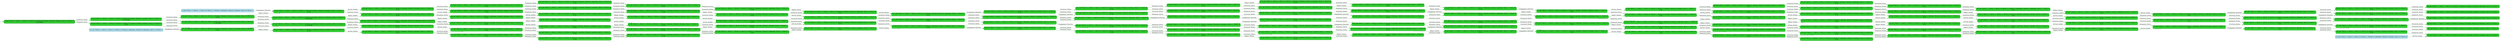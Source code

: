 digraph g {

	rankdir="LR"

	__invisible__[shape="point", color="forestgreen"]
	c0_q0[label="c0_q0 ≝ Dir(1)=1, Dir(2)=-1, Mvt(1)=0, Mvt(2)=0, Portes(1)=fermees, Portes(2)=fermees, Pos(1)=0, Pos(2)=1\nV=26 (CXP)", shape="box", style="rounded, filled", color="forestgreen", fillcolor="limegreen", penwidth=3] // Initial
	c9_q0[label="c9_q0 ≝ Dir(1)=1, Dir(2)=-1, Mvt(1)=0, Mvt(2)=0, Portes(1)=fermees, Portes(2)=ouvertes, Pos(1)=0, Pos(2)=1\nV=26 (CXP)", shape="box", style="rounded, filled", color="forestgreen", fillcolor="limegreen"]
	c15_q4[label="c15_q4 ≝ Dir(1)=1, Dir(2)=-1, Mvt(1)=0, Mvt(2)=0, Portes(1)=ouvertes, Portes(2)=ouvertes, Pos(1)=0, Pos(2)=1\nV=26 (CXP)", shape="box", style="rounded, filled", color="forestgreen", fillcolor="limegreen"]
	c42_q4[label="c42_q4 ≝ Dir(1)=1, Dir(2)=-1, Mvt(1)=0, Mvt(2)=0, Portes(1)=ouvertes, Portes(2)=refermees, Pos(1)=0, Pos(2)=1\nV=26 (CXP)", shape="box", style="rounded, filled", color="forestgreen", fillcolor="limegreen"]
	c130_q4[label="c130_q4 ≝ Dir(1)=1, Dir(2)=-1, Mvt(1)=0, Mvt(2)=1, Portes(1)=ouvertes, Portes(2)=fermees, Pos(1)=0, Pos(2)=1\nV=23", shape="box", style="rounded, filled", color="forestgreen", fillcolor="limegreen"]
	c131_q4[label="c131_q4 ≝ Dir(1)=1, Dir(2)=-1, Mvt(1)=0, Mvt(2)=0, Portes(1)=ouvertes, Portes(2)=fermees, Pos(1)=0, Pos(2)=0\nV=22", shape="box", style="rounded, filled", color="forestgreen", fillcolor="limegreen"]
	c132_q4[label="c132_q4 ≝ Dir(1)=1, Dir(2)=-1, Mvt(1)=0, Mvt(2)=0, Portes(1)=ouvertes, Portes(2)=ouvertes, Pos(1)=0, Pos(2)=0\nV=21", shape="box", style="rounded, filled", color="forestgreen", fillcolor="limegreen"]
	c133_q4[label="c133_q4 ≝ Dir(1)=1, Dir(2)=-1, Mvt(1)=0, Mvt(2)=0, Portes(1)=ouvertes, Portes(2)=refermees, Pos(1)=0, Pos(2)=0\nV=20", shape="box", style="rounded, filled", color="forestgreen", fillcolor="limegreen"]
	c31_q2[label="c31_q2 ≝ Dir(1)=1, Dir(2)=-1, Mvt(1)=0, Mvt(2)=0, Portes(1)=refermees, Portes(2)=refermees, Pos(1)=0, Pos(2)=0\nV=19", shape="box", style="rounded, filled", color="forestgreen", fillcolor="limegreen"]
	c22_q1[label="c22_q1 ≝ Dir(1)=1, Dir(2)=-1, Mvt(1)=1, Mvt(2)=0, Portes(1)=fermees, Portes(2)=refermees, Pos(1)=0, Pos(2)=0\nV=17", shape="box", style="rounded, filled", color="forestgreen", fillcolor="limegreen"]
	c121_q0[label="c121_q0 ≝ Dir(1)=1, Dir(2)=-1, Mvt(1)=0, Mvt(2)=0, Portes(1)=fermees, Portes(2)=refermees, Pos(1)=1, Pos(2)=0\nV=16", shape="box", style="rounded, filled", color="forestgreen", fillcolor="limegreen"]
	c122_q0[label="c122_q0 ≝ Dir(1)=1, Dir(2)=1, Mvt(1)=0, Mvt(2)=0, Portes(1)=fermees, Portes(2)=fermees, Pos(1)=1, Pos(2)=0\nV=15", shape="box", style="rounded, filled", color="forestgreen", fillcolor="limegreen"]
	c123_q0[label="c123_q0 ≝ Dir(1)=1, Dir(2)=1, Mvt(1)=0, Mvt(2)=0, Portes(1)=fermees, Portes(2)=ouvertes, Pos(1)=1, Pos(2)=0\nV=14", shape="box", style="rounded, filled", color="forestgreen", fillcolor="limegreen"]
	c124_q0[label="c124_q0 ≝ Dir(1)=1, Dir(2)=1, Mvt(1)=0, Mvt(2)=0, Portes(1)=fermees, Portes(2)=refermees, Pos(1)=1, Pos(2)=0\nV=13", shape="box", style="rounded, filled", color="forestgreen", fillcolor="limegreen"]
	c125_q0[label="c125_q0 ≝ Dir(1)=1, Dir(2)=1, Mvt(1)=0, Mvt(2)=1, Portes(1)=fermees, Portes(2)=fermees, Pos(1)=1, Pos(2)=0\nV=12", shape="box", style="rounded, filled", color="forestgreen", fillcolor="limegreen"]
	c118_q4[label="c118_q4 ≝ Dir(1)=1, Dir(2)=1, Mvt(1)=0, Mvt(2)=1, Portes(1)=ouvertes, Portes(2)=fermees, Pos(1)=1, Pos(2)=0\nV=11", shape="box", style="rounded, filled", color="forestgreen", fillcolor="limegreen"]
	c70_q0[label="c70_q0 ≝ Dir(1)=1, Dir(2)=1, Mvt(1)=0, Mvt(2)=1, Portes(1)=refermees, Portes(2)=fermees, Pos(1)=1, Pos(2)=0\nV=10", shape="box", style="rounded, filled", color="forestgreen", fillcolor="limegreen"]
	c1_q0[label="c1_q0 ≝ Dir(1)=-1, Dir(2)=1, Mvt(1)=0, Mvt(2)=1, Portes(1)=fermees, Portes(2)=fermees, Pos(1)=1, Pos(2)=0\nV=9", shape="box", style="rounded, filled", color="forestgreen", fillcolor="limegreen"]
	c2_q0[label="c2_q0 ≝ Dir(1)=-1, Dir(2)=1, Mvt(1)=0, Mvt(2)=0, Portes(1)=fermees, Portes(2)=fermees, Pos(1)=1, Pos(2)=1\nV=8", shape="box", style="rounded, filled", color="forestgreen", fillcolor="limegreen"]
	c96_q0[label="c96_q0 ≝ Dir(1)=-1, Dir(2)=1, Mvt(1)=0, Mvt(2)=0, Portes(1)=fermees, Portes(2)=ouvertes, Pos(1)=1, Pos(2)=1\nV=7", shape="box", style="rounded, filled", color="forestgreen", fillcolor="limegreen"]
	c97_q0[label="c97_q0 ≝ Dir(1)=-1, Dir(2)=1, Mvt(1)=0, Mvt(2)=0, Portes(1)=fermees, Portes(2)=refermees, Pos(1)=1, Pos(2)=1\nV=6", shape="box", style="rounded, filled", color="forestgreen", fillcolor="limegreen"]
	c95_q4[label="c95_q4 ≝ Dir(1)=-1, Dir(2)=1, Mvt(1)=0, Mvt(2)=0, Portes(1)=ouvertes, Portes(2)=refermees, Pos(1)=1, Pos(2)=1\nV=5", shape="box", style="rounded, filled", color="forestgreen", fillcolor="limegreen"]
	c93_q2[label="c93_q2 ≝ Dir(1)=-1, Dir(2)=1, Mvt(1)=0, Mvt(2)=0, Portes(1)=refermees, Portes(2)=refermees, Pos(1)=1, Pos(2)=1\nV=4", shape="box", style="rounded, filled", color="forestgreen", fillcolor="limegreen"]
	c91_q1[label="c91_q1 ≝ Dir(1)=-1, Dir(2)=1, Mvt(1)=1, Mvt(2)=0, Portes(1)=fermees, Portes(2)=refermees, Pos(1)=1, Pos(2)=1\nV=3", shape="box", style="rounded, filled", color="forestgreen", fillcolor="limegreen"]
	c86_q0[label="c86_q0 ≝ Dir(1)=-1, Dir(2)=1, Mvt(1)=0, Mvt(2)=0, Portes(1)=fermees, Portes(2)=refermees, Pos(1)=0, Pos(2)=1\nV=2", shape="box", style="rounded, filled", color="forestgreen", fillcolor="limegreen"]
	c87_q0[label="c87_q0 ≝ Dir(1)=-1, Dir(2)=-1, Mvt(1)=0, Mvt(2)=0, Portes(1)=fermees, Portes(2)=fermees, Pos(1)=0, Pos(2)=1\nV=1", shape="box", style="rounded, filled", color="forestgreen", fillcolor="limegreen"]
	c88_q0[label="c88_q0 ≝ Dir(1)=-1, Dir(2)=-1, Mvt(1)=0, Mvt(2)=0, Portes(1)=fermees, Portes(2)=ouvertes, Pos(1)=0, Pos(2)=1\nV=0", shape="box", style="rounded, filled", color="forestgreen", fillcolor="limegreen"]
	c89_q0[label="c89_q0 ≝ Dir(1)=-1, Dir(2)=-1, Mvt(1)=0, Mvt(2)=0, Portes(1)=fermees, Portes(2)=refermees, Pos(1)=0, Pos(2)=1", shape="box", style="rounded, filled", color="forestgreen", fillcolor="limegreen"]
	c84_q4[label="c84_q4 ≝ Dir(1)=-1, Dir(2)=-1, Mvt(1)=0, Mvt(2)=0, Portes(1)=ouvertes, Portes(2)=ouvertes, Pos(1)=0, Pos(2)=1", shape="box", style="rounded, filled", color="forestgreen", fillcolor="limegreen"]
	c39_q4[label="c39_q4 ≝ Dir(1)=-1, Dir(2)=-1, Mvt(1)=0, Mvt(2)=0, Portes(1)=ouvertes, Portes(2)=fermees, Pos(1)=0, Pos(2)=1\nV=0", shape="box", style="rounded, filled", color="forestgreen", fillcolor="limegreen"]
	c79_q0[label="c79_q0 ≝ Dir(1)=-1, Dir(2)=-1, Mvt(1)=0, Mvt(2)=0, Portes(1)=refermees, Portes(2)=fermees, Pos(1)=0, Pos(2)=1", shape="box", style="rounded, filled", color="forestgreen", fillcolor="limegreen"]
	c38_q4[label="c38_q4 ≝ Dir(1)=-1, Dir(2)=1, Mvt(1)=0, Mvt(2)=0, Portes(1)=ouvertes, Portes(2)=refermees, Pos(1)=0, Pos(2)=1\nV=1", shape="box", style="rounded, filled", color="forestgreen", fillcolor="limegreen"]
	c78_q0[label="c78_q0 ≝ Dir(1)=-1, Dir(2)=1, Mvt(1)=0, Mvt(2)=0, Portes(1)=refermees, Portes(2)=refermees, Pos(1)=0, Pos(2)=1\nV=0", shape="box", style="rounded, filled", color="forestgreen", fillcolor="limegreen"]
	c94_q4[label="c94_q4 ≝ Dir(1)=-1, Dir(2)=1, Mvt(1)=0, Mvt(2)=0, Portes(1)=ouvertes, Portes(2)=ouvertes, Pos(1)=1, Pos(2)=1\nV=6", shape="box", style="rounded, filled", color="forestgreen", fillcolor="limegreen"]
	c92_q2[label="c92_q2 ≝ Dir(1)=-1, Dir(2)=1, Mvt(1)=0, Mvt(2)=0, Portes(1)=refermees, Portes(2)=ouvertes, Pos(1)=1, Pos(2)=1\nV=5", shape="box", style="rounded, filled", color="forestgreen", fillcolor="limegreen"]
	c90_q1[label="c90_q1 ≝ Dir(1)=-1, Dir(2)=1, Mvt(1)=1, Mvt(2)=0, Portes(1)=fermees, Portes(2)=ouvertes, Pos(1)=1, Pos(2)=1\nV=4", shape="box", style="rounded, filled", color="forestgreen", fillcolor="limegreen"]
	c85_q0[label="c85_q0 ≝ Dir(1)=-1, Dir(2)=1, Mvt(1)=0, Mvt(2)=0, Portes(1)=fermees, Portes(2)=ouvertes, Pos(1)=0, Pos(2)=1\nV=3", shape="box", style="rounded, filled", color="forestgreen", fillcolor="limegreen"]
	c83_q4[label="c83_q4 ≝ Dir(1)=-1, Dir(2)=1, Mvt(1)=0, Mvt(2)=0, Portes(1)=ouvertes, Portes(2)=ouvertes, Pos(1)=0, Pos(2)=1\nV=2", shape="box", style="rounded, filled", color="forestgreen", fillcolor="limegreen"]
	c76_q0[label="c76_q0 ≝ Dir(1)=-1, Dir(2)=1, Mvt(1)=0, Mvt(2)=0, Portes(1)=refermees, Portes(2)=ouvertes, Pos(1)=0, Pos(2)=1\nV=1", shape="box", style="rounded, filled", color="forestgreen", fillcolor="limegreen"]
	c77_q0[label="c77_q0 ≝ Dir(1)=1, Dir(2)=1, Mvt(1)=0, Mvt(2)=0, Portes(1)=fermees, Portes(2)=ouvertes, Pos(1)=0, Pos(2)=1\nV=0", shape="box", style="rounded, filled", color="forestgreen", fillcolor="limegreen"]
	c80_q0[label="c80_q0 ≝ Dir(1)=1, Dir(2)=1, Mvt(1)=0, Mvt(2)=0, Portes(1)=fermees, Portes(2)=refermees, Pos(1)=0, Pos(2)=1", shape="box", style="rounded, filled", color="forestgreen", fillcolor="limegreen"]
	c81_q4[label="c81_q4 ≝ Dir(1)=1, Dir(2)=1, Mvt(1)=0, Mvt(2)=0, Portes(1)=ouvertes, Portes(2)=ouvertes, Pos(1)=0, Pos(2)=1", shape="box", style="rounded, filled", color="forestgreen", fillcolor="limegreen"]
	c71_q4[label="c71_q4 ≝ Dir(1)=-1, Dir(2)=1, Mvt(1)=0, Mvt(2)=0, Portes(1)=ouvertes, Portes(2)=fermees, Pos(1)=1, Pos(2)=1\nV=7", shape="box", style="rounded, filled", color="forestgreen", fillcolor="limegreen"]
	c26_q2[label="c26_q2 ≝ Dir(1)=-1, Dir(2)=1, Mvt(1)=0, Mvt(2)=0, Portes(1)=refermees, Portes(2)=fermees, Pos(1)=1, Pos(2)=1\nV=6", shape="box", style="rounded, filled", color="forestgreen", fillcolor="limegreen"]
	c19_q1[label="c19_q1 ≝ Dir(1)=-1, Dir(2)=1, Mvt(1)=1, Mvt(2)=0, Portes(1)=fermees, Portes(2)=fermees, Pos(1)=1, Pos(2)=1\nV=5", shape="box", style="rounded, filled", color="forestgreen", fillcolor="limegreen"]
	c72_q0[label="c72_q0 ≝ Dir(1)=-1, Dir(2)=1, Mvt(1)=0, Mvt(2)=0, Portes(1)=fermees, Portes(2)=fermees, Pos(1)=0, Pos(2)=1\nV=4", shape="box", style="rounded, filled", color="forestgreen", fillcolor="limegreen"]
	c73_q4[label="c73_q4 ≝ Dir(1)=-1, Dir(2)=1, Mvt(1)=0, Mvt(2)=0, Portes(1)=ouvertes, Portes(2)=fermees, Pos(1)=0, Pos(2)=1\nV=3", shape="box", style="rounded, filled", color="forestgreen", fillcolor="limegreen"]
	c74_q0[label="c74_q0 ≝ Dir(1)=-1, Dir(2)=1, Mvt(1)=0, Mvt(2)=0, Portes(1)=refermees, Portes(2)=fermees, Pos(1)=0, Pos(2)=1\nV=2", shape="box", style="rounded, filled", color="forestgreen", fillcolor="limegreen"]
	c75_q0[label="c75_q0 ≝ Dir(1)=1, Dir(2)=1, Mvt(1)=0, Mvt(2)=0, Portes(1)=fermees, Portes(2)=fermees, Pos(1)=0, Pos(2)=1\nV=1", shape="box", style="rounded, filled", color="forestgreen", fillcolor="limegreen"]
	c82_q4[label="c82_q4 ≝ Dir(1)=1, Dir(2)=1, Mvt(1)=0, Mvt(2)=0, Portes(1)=ouvertes, Portes(2)=fermees, Pos(1)=0, Pos(2)=1\nV=0", shape="box", style="rounded, filled", color="forestgreen", fillcolor="limegreen"]
	c14_q2[label="c14_q2 ≝ Dir(1)=1, Dir(2)=1, Mvt(1)=0, Mvt(2)=0, Portes(1)=refermees, Portes(2)=fermees, Pos(1)=0, Pos(2)=1", shape="box", style="rounded, filled", color="forestgreen", fillcolor="limegreen"]
	c41_q4[label="c41_q4 ≝ Dir(1)=-1, Dir(2)=1, Mvt(1)=0, Mvt(2)=1, Portes(1)=ouvertes, Portes(2)=fermees, Pos(1)=1, Pos(2)=0\nV=8", shape="box", style="rounded, filled", color="forestgreen", fillcolor="limegreen"]
	c25_q2[label="c25_q2 ≝ Dir(1)=-1, Dir(2)=1, Mvt(1)=0, Mvt(2)=1, Portes(1)=refermees, Portes(2)=fermees, Pos(1)=1, Pos(2)=0\nV=7", shape="box", style="rounded, filled", color="forestgreen", fillcolor="limegreen"]
	c18_q1[label="c18_q1 ≝ Dir(1)=-1, Dir(2)=1, Mvt(1)=1, Mvt(2)=1, Portes(1)=fermees, Portes(2)=fermees, Pos(1)=1, Pos(2)=0\nV=6", shape="box", style="rounded, filled", color="forestgreen", fillcolor="limegreen"]
	c16_q0[label="c16_q0 ≝ Dir(1)=-1, Dir(2)=1, Mvt(1)=0, Mvt(2)=1, Portes(1)=fermees, Portes(2)=fermees, Pos(1)=0, Pos(2)=0\nV=5", shape="box", style="rounded, filled", color="forestgreen", fillcolor="limegreen"]
	c17_q4[label="c17_q4 ≝ Dir(1)=-1, Dir(2)=1, Mvt(1)=0, Mvt(2)=1, Portes(1)=ouvertes, Portes(2)=fermees, Pos(1)=0, Pos(2)=0\nV=4", shape="box", style="rounded, filled", color="forestgreen", fillcolor="limegreen"]
	c46_q0[label="c46_q0 ≝ Dir(1)=-1, Dir(2)=1, Mvt(1)=0, Mvt(2)=1, Portes(1)=refermees, Portes(2)=fermees, Pos(1)=0, Pos(2)=0\nV=3", shape="box", style="rounded, filled", color="forestgreen", fillcolor="limegreen"]
	c117_q4[label="c117_q4 ≝ Dir(1)=1, Dir(2)=1, Mvt(1)=0, Mvt(2)=0, Portes(1)=ouvertes, Portes(2)=refermees, Pos(1)=1, Pos(2)=0\nV=12", shape="box", style="rounded, filled", color="forestgreen", fillcolor="limegreen"]
	c68_q0[label="c68_q0 ≝ Dir(1)=1, Dir(2)=1, Mvt(1)=0, Mvt(2)=0, Portes(1)=refermees, Portes(2)=refermees, Pos(1)=1, Pos(2)=0\nV=11", shape="box", style="rounded, filled", color="forestgreen", fillcolor="limegreen"]
	c69_q0[label="c69_q0 ≝ Dir(1)=-1, Dir(2)=1, Mvt(1)=0, Mvt(2)=0, Portes(1)=fermees, Portes(2)=refermees, Pos(1)=1, Pos(2)=0\nV=10", shape="box", style="rounded, filled", color="forestgreen", fillcolor="limegreen"]
	c40_q4[label="c40_q4 ≝ Dir(1)=-1, Dir(2)=1, Mvt(1)=0, Mvt(2)=0, Portes(1)=ouvertes, Portes(2)=refermees, Pos(1)=1, Pos(2)=0\nV=9", shape="box", style="rounded, filled", color="forestgreen", fillcolor="limegreen"]
	c29_q2[label="c29_q2 ≝ Dir(1)=-1, Dir(2)=1, Mvt(1)=0, Mvt(2)=0, Portes(1)=refermees, Portes(2)=refermees, Pos(1)=1, Pos(2)=0\nV=8", shape="box", style="rounded, filled", color="forestgreen", fillcolor="limegreen"]
	c20_q1[label="c20_q1 ≝ Dir(1)=-1, Dir(2)=1, Mvt(1)=1, Mvt(2)=0, Portes(1)=fermees, Portes(2)=refermees, Pos(1)=1, Pos(2)=0\nV=7", shape="box", style="rounded, filled", color="forestgreen", fillcolor="limegreen"]
	c98_q0[label="c98_q0 ≝ Dir(1)=-1, Dir(2)=1, Mvt(1)=0, Mvt(2)=0, Portes(1)=fermees, Portes(2)=refermees, Pos(1)=0, Pos(2)=0\nV=6", shape="box", style="rounded, filled", color="forestgreen", fillcolor="limegreen"]
	c99_q4[label="c99_q4 ≝ Dir(1)=-1, Dir(2)=1, Mvt(1)=0, Mvt(2)=0, Portes(1)=ouvertes, Portes(2)=refermees, Pos(1)=0, Pos(2)=0\nV=5", shape="box", style="rounded, filled", color="forestgreen", fillcolor="limegreen"]
	c100_q0[label="c100_q0 ≝ Dir(1)=-1, Dir(2)=1, Mvt(1)=0, Mvt(2)=0, Portes(1)=refermees, Portes(2)=refermees, Pos(1)=0, Pos(2)=0\nV=4", shape="box", style="rounded, filled", color="forestgreen", fillcolor="limegreen"]
	c116_q4[label="c116_q4 ≝ Dir(1)=1, Dir(2)=1, Mvt(1)=0, Mvt(2)=0, Portes(1)=ouvertes, Portes(2)=ouvertes, Pos(1)=1, Pos(2)=0\nV=13", shape="box", style="rounded, filled", color="forestgreen", fillcolor="limegreen"]
	c66_q0[label="c66_q0 ≝ Dir(1)=1, Dir(2)=1, Mvt(1)=0, Mvt(2)=0, Portes(1)=refermees, Portes(2)=ouvertes, Pos(1)=1, Pos(2)=0\nV=12", shape="box", style="rounded, filled", color="forestgreen", fillcolor="limegreen"]
	c67_q0[label="c67_q0 ≝ Dir(1)=-1, Dir(2)=1, Mvt(1)=0, Mvt(2)=0, Portes(1)=fermees, Portes(2)=ouvertes, Pos(1)=1, Pos(2)=0\nV=11", shape="box", style="rounded, filled", color="forestgreen", fillcolor="limegreen"]
	c101_q4[label="c101_q4 ≝ Dir(1)=-1, Dir(2)=1, Mvt(1)=0, Mvt(2)=0, Portes(1)=ouvertes, Portes(2)=ouvertes, Pos(1)=1, Pos(2)=0\nV=10", shape="box", style="rounded, filled", color="forestgreen", fillcolor="limegreen"]
	c102_q2[label="c102_q2 ≝ Dir(1)=-1, Dir(2)=1, Mvt(1)=0, Mvt(2)=0, Portes(1)=refermees, Portes(2)=ouvertes, Pos(1)=1, Pos(2)=0\nV=9", shape="box", style="rounded, filled", color="forestgreen", fillcolor="limegreen"]
	c23_q1[label="c23_q1 ≝ Dir(1)=-1, Dir(2)=1, Mvt(1)=1, Mvt(2)=0, Portes(1)=fermees, Portes(2)=ouvertes, Pos(1)=1, Pos(2)=0\nV=8", shape="box", style="rounded, filled", color="forestgreen", fillcolor="limegreen"]
	c103_q0[label="c103_q0 ≝ Dir(1)=-1, Dir(2)=1, Mvt(1)=0, Mvt(2)=0, Portes(1)=fermees, Portes(2)=ouvertes, Pos(1)=0, Pos(2)=0\nV=7", shape="box", style="rounded, filled", color="forestgreen", fillcolor="limegreen"]
	c104_q4[label="c104_q4 ≝ Dir(1)=-1, Dir(2)=1, Mvt(1)=0, Mvt(2)=0, Portes(1)=ouvertes, Portes(2)=ouvertes, Pos(1)=0, Pos(2)=0\nV=6", shape="box", style="rounded, filled", color="forestgreen", fillcolor="limegreen"]
	c11_q0[label="c11_q0 ≝ Dir(1)=-1, Dir(2)=1, Mvt(1)=0, Mvt(2)=0, Portes(1)=refermees, Portes(2)=ouvertes, Pos(1)=0, Pos(2)=0\nV=5", shape="box", style="rounded, filled", color="forestgreen", fillcolor="limegreen"]
	c115_q4[label="c115_q4 ≝ Dir(1)=1, Dir(2)=1, Mvt(1)=0, Mvt(2)=0, Portes(1)=ouvertes, Portes(2)=fermees, Pos(1)=1, Pos(2)=0\nV=14", shape="box", style="rounded, filled", color="forestgreen", fillcolor="limegreen"]
	c64_q0[label="c64_q0 ≝ Dir(1)=1, Dir(2)=1, Mvt(1)=0, Mvt(2)=0, Portes(1)=refermees, Portes(2)=fermees, Pos(1)=1, Pos(2)=0\nV=13", shape="box", style="rounded, filled", color="forestgreen", fillcolor="limegreen"]
	c65_q0[label="c65_q0 ≝ Dir(1)=-1, Dir(2)=1, Mvt(1)=0, Mvt(2)=0, Portes(1)=fermees, Portes(2)=fermees, Pos(1)=1, Pos(2)=0\nV=12", shape="box", style="rounded, filled", color="forestgreen", fillcolor="limegreen"]
	c105_q4[label="c105_q4 ≝ Dir(1)=-1, Dir(2)=1, Mvt(1)=0, Mvt(2)=0, Portes(1)=ouvertes, Portes(2)=fermees, Pos(1)=1, Pos(2)=0\nV=11", shape="box", style="rounded, filled", color="forestgreen", fillcolor="limegreen"]
	c106_q2[label="c106_q2 ≝ Dir(1)=-1, Dir(2)=1, Mvt(1)=0, Mvt(2)=0, Portes(1)=refermees, Portes(2)=fermees, Pos(1)=1, Pos(2)=0\nV=10", shape="box", style="rounded, filled", color="forestgreen", fillcolor="limegreen"]
	c12_q1[label="c12_q1 ≝ Dir(1)=-1, Dir(2)=1, Mvt(1)=1, Mvt(2)=0, Portes(1)=fermees, Portes(2)=fermees, Pos(1)=1, Pos(2)=0\nV=9", shape="box", style="rounded, filled", color="forestgreen", fillcolor="limegreen"]
	c107_q0[label="c107_q0 ≝ Dir(1)=-1, Dir(2)=1, Mvt(1)=0, Mvt(2)=0, Portes(1)=fermees, Portes(2)=fermees, Pos(1)=0, Pos(2)=0\nV=8", shape="box", style="rounded, filled", color="forestgreen", fillcolor="limegreen"]
	c108_q4[label="c108_q4 ≝ Dir(1)=-1, Dir(2)=1, Mvt(1)=0, Mvt(2)=0, Portes(1)=ouvertes, Portes(2)=fermees, Pos(1)=0, Pos(2)=0\nV=7", shape="box", style="rounded, filled", color="forestgreen", fillcolor="limegreen"]
	c10_q0[label="c10_q0 ≝ Dir(1)=-1, Dir(2)=1, Mvt(1)=0, Mvt(2)=0, Portes(1)=refermees, Portes(2)=fermees, Pos(1)=0, Pos(2)=0\nV=6", shape="box", style="rounded, filled", color="forestgreen", fillcolor="limegreen"]
	c114_q4[label="c114_q4 ≝ Dir(1)=1, Dir(2)=-1, Mvt(1)=0, Mvt(2)=0, Portes(1)=ouvertes, Portes(2)=refermees, Pos(1)=1, Pos(2)=0\nV=15", shape="box", style="rounded, filled", color="forestgreen", fillcolor="limegreen"]
	c63_q0[label="c63_q0 ≝ Dir(1)=1, Dir(2)=-1, Mvt(1)=0, Mvt(2)=0, Portes(1)=refermees, Portes(2)=refermees, Pos(1)=1, Pos(2)=0\nV=14", shape="box", style="rounded, filled", color="forestgreen", fillcolor="limegreen"]
	c30_q2[label="c30_q2 ≝ Dir(1)=1, Dir(2)=-1, Mvt(1)=0, Mvt(2)=0, Portes(1)=refermees, Portes(2)=ouvertes, Pos(1)=0, Pos(2)=0\nV=20", shape="box", style="rounded, filled", color="forestgreen", fillcolor="limegreen"]
	c21_q1[label="c21_q1 ≝ Dir(1)=1, Dir(2)=-1, Mvt(1)=1, Mvt(2)=0, Portes(1)=fermees, Portes(2)=ouvertes, Pos(1)=0, Pos(2)=0\nV=18", shape="box", style="rounded, filled", color="forestgreen", fillcolor="limegreen"]
	c120_q0[label="c120_q0 ≝ Dir(1)=1, Dir(2)=-1, Mvt(1)=0, Mvt(2)=0, Portes(1)=fermees, Portes(2)=ouvertes, Pos(1)=1, Pos(2)=0\nV=17", shape="box", style="rounded, filled", color="forestgreen", fillcolor="limegreen"]
	c113_q4[label="c113_q4 ≝ Dir(1)=1, Dir(2)=-1, Mvt(1)=0, Mvt(2)=0, Portes(1)=ouvertes, Portes(2)=ouvertes, Pos(1)=1, Pos(2)=0\nV=16", shape="box", style="rounded, filled", color="forestgreen", fillcolor="limegreen"]
	c61_q0[label="c61_q0 ≝ Dir(1)=1, Dir(2)=-1, Mvt(1)=0, Mvt(2)=0, Portes(1)=refermees, Portes(2)=ouvertes, Pos(1)=1, Pos(2)=0\nV=15", shape="box", style="rounded, filled", color="forestgreen", fillcolor="limegreen"]
	c62_q0[label="c62_q0 ≝ Dir(1)=-1, Dir(2)=-1, Mvt(1)=0, Mvt(2)=0, Portes(1)=fermees, Portes(2)=ouvertes, Pos(1)=1, Pos(2)=0\nV=14", shape="box", style="rounded, filled", color="forestgreen", fillcolor="limegreen"]
	c109_q0[label="c109_q0 ≝ Dir(1)=-1, Dir(2)=-1, Mvt(1)=0, Mvt(2)=0, Portes(1)=fermees, Portes(2)=refermees, Pos(1)=1, Pos(2)=0\nV=13", shape="box", style="rounded, filled", color="forestgreen", fillcolor="limegreen"]
	c44_q4[label="c44_q4 ≝ Dir(1)=-1, Dir(2)=-1, Mvt(1)=0, Mvt(2)=0, Portes(1)=ouvertes, Portes(2)=refermees, Pos(1)=1, Pos(2)=0\nV=12", shape="box", style="rounded, filled", color="forestgreen", fillcolor="limegreen"]
	c111_q2[label="c111_q2 ≝ Dir(1)=-1, Dir(2)=-1, Mvt(1)=0, Mvt(2)=0, Portes(1)=refermees, Portes(2)=refermees, Pos(1)=1, Pos(2)=0\nV=11", shape="box", style="rounded, filled", color="forestgreen", fillcolor="limegreen"]
	c8_q0[label="c8_q0 ≝ Dir(1)=-1, Dir(2)=-1, Mvt(1)=1, Mvt(2)=0, Portes(1)=fermees, Portes(2)=refermees, Pos(1)=1, Pos(2)=0\nV=10", shape="box", style="rounded, filled", color="forestgreen", fillcolor="limegreen"]
	c43_q4[label="c43_q4 ≝ Dir(1)=-1, Dir(2)=-1, Mvt(1)=0, Mvt(2)=0, Portes(1)=ouvertes, Portes(2)=ouvertes, Pos(1)=1, Pos(2)=0\nV=13", shape="box", style="rounded, filled", color="forestgreen", fillcolor="limegreen"]
	c110_q2[label="c110_q2 ≝ Dir(1)=-1, Dir(2)=-1, Mvt(1)=0, Mvt(2)=0, Portes(1)=refermees, Portes(2)=ouvertes, Pos(1)=1, Pos(2)=0\nV=12", shape="box", style="rounded, filled", color="forestgreen", fillcolor="limegreen"]
	c7_q0[label="c7_q0 ≝ Dir(1)=-1, Dir(2)=-1, Mvt(1)=1, Mvt(2)=0, Portes(1)=fermees, Portes(2)=ouvertes, Pos(1)=1, Pos(2)=0\nV=11", shape="box", style="rounded, filled", color="forestgreen", fillcolor="limegreen"]
	c32_q2[label="c32_q2 ≝ Dir(1)=1, Dir(2)=-1, Mvt(1)=0, Mvt(2)=0, Portes(1)=refermees, Portes(2)=fermees, Pos(1)=0, Pos(2)=0\nV=21", shape="box", style="rounded, filled", color="forestgreen", fillcolor="limegreen"]
	c127_q1[label="c127_q1 ≝ Dir(1)=1, Dir(2)=-1, Mvt(1)=1, Mvt(2)=0, Portes(1)=fermees, Portes(2)=fermees, Pos(1)=0, Pos(2)=0\nV=19", shape="box", style="rounded, filled", color="forestgreen", fillcolor="limegreen"]
	c119_q0[label="c119_q0 ≝ Dir(1)=1, Dir(2)=-1, Mvt(1)=0, Mvt(2)=0, Portes(1)=fermees, Portes(2)=fermees, Pos(1)=1, Pos(2)=0\nV=18", shape="box", style="rounded, filled", color="forestgreen", fillcolor="limegreen"]
	c37_q4[label="c37_q4 ≝ Dir(1)=1, Dir(2)=-1, Mvt(1)=0, Mvt(2)=0, Portes(1)=ouvertes, Portes(2)=fermees, Pos(1)=1, Pos(2)=0\nV=17", shape="box", style="rounded, filled", color="forestgreen", fillcolor="limegreen"]
	c59_q0[label="c59_q0 ≝ Dir(1)=1, Dir(2)=-1, Mvt(1)=0, Mvt(2)=0, Portes(1)=refermees, Portes(2)=fermees, Pos(1)=1, Pos(2)=0\nV=16", shape="box", style="rounded, filled", color="forestgreen", fillcolor="limegreen"]
	c60_q0[label="c60_q0 ≝ Dir(1)=-1, Dir(2)=-1, Mvt(1)=0, Mvt(2)=0, Portes(1)=fermees, Portes(2)=fermees, Pos(1)=1, Pos(2)=0\nV=15", shape="box", style="rounded, filled", color="forestgreen", fillcolor="limegreen"]
	c45_q4[label="c45_q4 ≝ Dir(1)=-1, Dir(2)=-1, Mvt(1)=0, Mvt(2)=0, Portes(1)=ouvertes, Portes(2)=fermees, Pos(1)=1, Pos(2)=0\nV=14", shape="box", style="rounded, filled", color="forestgreen", fillcolor="limegreen"]
	c33_q2[label="c33_q2 ≝ Dir(1)=-1, Dir(2)=-1, Mvt(1)=0, Mvt(2)=0, Portes(1)=refermees, Portes(2)=fermees, Pos(1)=1, Pos(2)=0\nV=13", shape="box", style="rounded, filled", color="forestgreen", fillcolor="limegreen"]
	c34_q0[label="c34_q0 ≝ Dir(1)=-1, Dir(2)=-1, Mvt(1)=1, Mvt(2)=0, Portes(1)=fermees, Portes(2)=fermees, Pos(1)=1, Pos(2)=0\nV=12", shape="box", style="rounded, filled", color="forestgreen", fillcolor="limegreen"]
	c35_q2[label="c35_q2 ≝ Dir(1)=1, Dir(2)=-1, Mvt(1)=0, Mvt(2)=1, Portes(1)=refermees, Portes(2)=fermees, Pos(1)=0, Pos(2)=1\nV=22", shape="box", style="rounded, filled", color="forestgreen", fillcolor="limegreen"]
	c24_q1[label="c24_q1 ≝ Dir(1)=1, Dir(2)=-1, Mvt(1)=1, Mvt(2)=1, Portes(1)=fermees, Portes(2)=fermees, Pos(1)=0, Pos(2)=1\nV=20", shape="box", style="rounded, filled", color="forestgreen", fillcolor="limegreen"]
	c6_q0[label="c6_q0 ≝ Dir(1)=1, Dir(2)=-1, Mvt(1)=0, Mvt(2)=1, Portes(1)=fermees, Portes(2)=fermees, Pos(1)=1, Pos(2)=1\nV=19", shape="box", style="rounded, filled", color="forestgreen", fillcolor="limegreen"]
	c36_q4[label="c36_q4 ≝ Dir(1)=1, Dir(2)=-1, Mvt(1)=0, Mvt(2)=1, Portes(1)=ouvertes, Portes(2)=fermees, Pos(1)=1, Pos(2)=1\nV=18", shape="box", style="rounded, filled", color="forestgreen", fillcolor="limegreen"]
	c58_q0[label="c58_q0 ≝ Dir(1)=1, Dir(2)=-1, Mvt(1)=0, Mvt(2)=1, Portes(1)=refermees, Portes(2)=fermees, Pos(1)=1, Pos(2)=1\nV=17", shape="box", style="rounded, filled", color="forestgreen", fillcolor="limegreen"]
	c136_q2[label="c136_q2 ≝ Dir(1)=1, Dir(2)=-1, Mvt(1)=0, Mvt(2)=0, Portes(1)=refermees, Portes(2)=refermees, Pos(1)=0, Pos(2)=1\nV=25", shape="box", style="rounded, filled", color="forestgreen", fillcolor="limegreen"]
	c126_q1[label="c126_q1 ≝ Dir(1)=1, Dir(2)=-1, Mvt(1)=1, Mvt(2)=0, Portes(1)=fermees, Portes(2)=refermees, Pos(1)=0, Pos(2)=1\nV=21", shape="box", style="rounded, filled", color="forestgreen", fillcolor="limegreen"]
	c5_q0[label="c5_q0 ≝ Dir(1)=1, Dir(2)=-1, Mvt(1)=0, Mvt(2)=0, Portes(1)=fermees, Portes(2)=refermees, Pos(1)=1, Pos(2)=1\nV=20", shape="box", style="rounded, filled", color="forestgreen", fillcolor="limegreen"]
	c112_q4[label="c112_q4 ≝ Dir(1)=1, Dir(2)=-1, Mvt(1)=0, Mvt(2)=0, Portes(1)=ouvertes, Portes(2)=refermees, Pos(1)=1, Pos(2)=1\nV=19", shape="box", style="rounded, filled", color="forestgreen", fillcolor="limegreen"]
	c57_q0[label="c57_q0 ≝ Dir(1)=1, Dir(2)=-1, Mvt(1)=0, Mvt(2)=0, Portes(1)=refermees, Portes(2)=refermees, Pos(1)=1, Pos(2)=1\nV=18", shape="box", style="rounded, filled", color="forestgreen", fillcolor="limegreen"]
	c47_q2[label="c47_q2 ≝ Dir(1)=1, Dir(2)=-1, Mvt(1)=0, Mvt(2)=0, Portes(1)=refermees, Portes(2)=ouvertes, Pos(1)=0, Pos(2)=1\nV=26 (CXP)", shape="box", style="rounded, filled", color="forestgreen", fillcolor="limegreen"]
	c50_q1[label="c50_q1 ≝ Dir(1)=1, Dir(2)=-1, Mvt(1)=1, Mvt(2)=0, Portes(1)=fermees, Portes(2)=ouvertes, Pos(1)=0, Pos(2)=1\nV=22", shape="box", style="rounded, filled", color="forestgreen", fillcolor="limegreen"]
	c52_q0[label="c52_q0 ≝ Dir(1)=1, Dir(2)=-1, Mvt(1)=0, Mvt(2)=0, Portes(1)=fermees, Portes(2)=ouvertes, Pos(1)=1, Pos(2)=1\nV=21", shape="box", style="rounded, filled", color="forestgreen", fillcolor="limegreen"]
	c54_q4[label="c54_q4 ≝ Dir(1)=1, Dir(2)=-1, Mvt(1)=0, Mvt(2)=0, Portes(1)=ouvertes, Portes(2)=ouvertes, Pos(1)=1, Pos(2)=1\nV=20", shape="box", style="rounded, filled", color="forestgreen", fillcolor="limegreen"]
	c56_q0[label="c56_q0 ≝ Dir(1)=1, Dir(2)=-1, Mvt(1)=0, Mvt(2)=0, Portes(1)=refermees, Portes(2)=ouvertes, Pos(1)=1, Pos(2)=1\nV=19", shape="box", style="rounded, filled", color="forestgreen", fillcolor="limegreen"]
	c128_q0[label="c128_q0 ≝ Dir(1)=1, Dir(2)=-1, Mvt(1)=0, Mvt(2)=0, Portes(1)=fermees, Portes(2)=refermees, Pos(1)=0, Pos(2)=1\nV=25", shape="box", style="rounded, filled", color="forestgreen", fillcolor="limegreen"]
	c4_q0[label="c4_q0 ≝ Dir(1)=1, Dir(2)=-1, Mvt(1)=0, Mvt(2)=1, Portes(1)=fermees, Portes(2)=fermees, Pos(1)=0, Pos(2)=1\nV=24", shape="box", style="rounded, filled", color="forestgreen", fillcolor="limegreen"]
	c129_q0[label="c129_q0 ≝ Dir(1)=1, Dir(2)=-1, Mvt(1)=0, Mvt(2)=0, Portes(1)=fermees, Portes(2)=fermees, Pos(1)=0, Pos(2)=0\nV=23", shape="box", style="rounded, filled", color="forestgreen", fillcolor="limegreen"]
	c134_q0[label="c134_q0 ≝ Dir(1)=1, Dir(2)=-1, Mvt(1)=0, Mvt(2)=0, Portes(1)=fermees, Portes(2)=ouvertes, Pos(1)=0, Pos(2)=0\nV=22", shape="box", style="rounded, filled", color="forestgreen", fillcolor="limegreen"]
	c135_q0[label="c135_q0 ≝ Dir(1)=1, Dir(2)=-1, Mvt(1)=0, Mvt(2)=0, Portes(1)=fermees, Portes(2)=refermees, Pos(1)=0, Pos(2)=0\nV=21", shape="box", style="rounded, filled", color="forestgreen", fillcolor="limegreen"]
	c48_q4[label="c48_q4 ≝ Dir(1)=1, Dir(2)=-1, Mvt(1)=0, Mvt(2)=0, Portes(1)=ouvertes, Portes(2)=fermees, Pos(1)=0, Pos(2)=1\nV=25", shape="box", style="rounded, filled", color="forestgreen", fillcolor="limegreen"]
	c28_q2[label="c28_q2 ≝ Dir(1)=1, Dir(2)=-1, Mvt(1)=0, Mvt(2)=0, Portes(1)=refermees, Portes(2)=fermees, Pos(1)=0, Pos(2)=1\nV=24", shape="box", style="rounded, filled", color="forestgreen", fillcolor="limegreen"]
	c49_q1[label="c49_q1 ≝ Dir(1)=1, Dir(2)=-1, Mvt(1)=1, Mvt(2)=0, Portes(1)=fermees, Portes(2)=fermees, Pos(1)=0, Pos(2)=1\nV=23", shape="box", style="rounded, filled", color="forestgreen", fillcolor="limegreen"]
	c51_q0[label="c51_q0 ≝ Dir(1)=1, Dir(2)=-1, Mvt(1)=0, Mvt(2)=0, Portes(1)=fermees, Portes(2)=fermees, Pos(1)=1, Pos(2)=1\nV=22", shape="box", style="rounded, filled", color="forestgreen", fillcolor="limegreen"]
	c53_q4[label="c53_q4 ≝ Dir(1)=1, Dir(2)=-1, Mvt(1)=0, Mvt(2)=0, Portes(1)=ouvertes, Portes(2)=fermees, Pos(1)=1, Pos(2)=1\nV=21", shape="box", style="rounded, filled", color="forestgreen", fillcolor="limegreen"]
	c55_q0[label="c55_q0 ≝ Dir(1)=1, Dir(2)=-1, Mvt(1)=0, Mvt(2)=0, Portes(1)=refermees, Portes(2)=fermees, Pos(1)=1, Pos(2)=1\nV=20", shape="box", style="rounded, filled", color="forestgreen", fillcolor="limegreen"]
	c3_q0[label="c3_q0 ≝ Dir(1)=-1, Dir(2)=-1, Mvt(1)=0, Mvt(2)=1, Portes(1)=refermees, Portes(2)=fermees, Pos(1)=0, Pos(2)=1", shape="box", style="rounded, filled", color="deepskyblue4", fillcolor="lightblue2"]
	c13_q0[label="c13_q0 ≝ Dir(1)=1, Dir(2)=1, Mvt(1)=0, Mvt(2)=1, Portes(1)=refermees, Portes(2)=fermees, Pos(1)=0, Pos(2)=0", shape="box", style="rounded, filled", color="deepskyblue4", fillcolor="lightblue2"]
	c27_q2[label="c27_q2 ≝ Dir(1)=1, Dir(2)=1, Mvt(1)=0, Mvt(2)=0, Portes(1)=refermees, Portes(2)=refermees, Pos(1)=0, Pos(2)=1", shape="box", style="rounded, filled", color="deepskyblue4", fillcolor="lightblue2"]

	__invisible__ -> c0_q0[color="forestgreen"]
	c0_q0 -> c9_q0[label="Ouverture_Portes", color="forestgreen"]
	c9_q0 -> c15_q4[label="Ouverture_Portes", color="forestgreen"]
	c15_q4 -> c42_q4[label="Fermeture_Portes", color="forestgreen"]
	c42_q4 -> c130_q4[label="Depart_Station", color="forestgreen"]
	c130_q4 -> c131_q4[label="Arrivee_Station", color="forestgreen"]
	c131_q4 -> c132_q4[label="Ouverture_Portes", color="forestgreen"]
	c132_q4 -> c133_q4[label="Fermeture_Portes", color="forestgreen"]
	c133_q4 -> c31_q2[label="Fermeture_Portes", color="forestgreen"]
	c31_q2 -> c22_q1[label="Depart_Station", color="forestgreen"]
	c22_q1 -> c121_q0[label="Arrivee_Station", color="forestgreen"]
	c121_q0 -> c122_q0[label="Changement_Direction", color="forestgreen"]
	c122_q0 -> c123_q0[label="Ouverture_Portes", color="forestgreen"]
	c123_q0 -> c124_q0[label="Fermeture_Portes", color="forestgreen"]
	c124_q0 -> c125_q0[label="Depart_Station", color="forestgreen"]
	c125_q0 -> c118_q4[label="Ouverture_Portes", color="forestgreen"]
	c118_q4 -> c70_q0[label="Fermeture_Portes", color="forestgreen"]
	c70_q0 -> c1_q0[label="Changement_Direction", color="forestgreen"]
	c1_q0 -> c2_q0[label="Arrivee_Station", color="forestgreen"]
	c2_q0 -> c96_q0[label="Ouverture_Portes", color="forestgreen"]
	c96_q0 -> c97_q0[label="Fermeture_Portes", color="forestgreen"]
	c97_q0 -> c95_q4[label="Ouverture_Portes", color="forestgreen"]
	c95_q4 -> c93_q2[label="Fermeture_Portes", color="forestgreen"]
	c93_q2 -> c91_q1[label="Depart_Station", color="forestgreen"]
	c91_q1 -> c86_q0[label="Arrivee_Station", color="forestgreen"]
	c86_q0 -> c87_q0[label="Changement_Direction", color="forestgreen"]
	c87_q0 -> c88_q0[label="Ouverture_Portes", color="forestgreen"]
	c88_q0 -> c89_q0[label="Fermeture_Portes", color="forestgreen"]
	c88_q0 -> c84_q4[label="Ouverture_Portes", color="forestgreen"]
	c87_q0 -> c39_q4[label="Ouverture_Portes", color="forestgreen"]
	c39_q4 -> c84_q4[label="Ouverture_Portes", color="forestgreen"]
	c39_q4 -> c79_q0[label="Fermeture_Portes", color="forestgreen"]
	c86_q0 -> c38_q4[label="Ouverture_Portes", color="forestgreen"]
	c38_q4 -> c39_q4[label="Changement_Direction", color="forestgreen"]
	c38_q4 -> c78_q0[label="Fermeture_Portes", color="forestgreen"]
	c78_q0 -> c79_q0[label="Changement_Direction", color="forestgreen"]
	c96_q0 -> c94_q4[label="Ouverture_Portes", color="forestgreen"]
	c94_q4 -> c95_q4[label="Fermeture_Portes", color="forestgreen"]
	c94_q4 -> c92_q2[label="Fermeture_Portes", color="forestgreen"]
	c92_q2 -> c93_q2[label="Fermeture_Portes", color="forestgreen"]
	c92_q2 -> c90_q1[label="Depart_Station", color="forestgreen"]
	c90_q1 -> c91_q1[label="Fermeture_Portes", color="forestgreen"]
	c90_q1 -> c85_q0[label="Arrivee_Station", color="forestgreen"]
	c85_q0 -> c86_q0[label="Fermeture_Portes", color="forestgreen"]
	c85_q0 -> c83_q4[label="Ouverture_Portes", color="forestgreen"]
	c83_q4 -> c38_q4[label="Fermeture_Portes", color="forestgreen"]
	c83_q4 -> c76_q0[label="Fermeture_Portes", color="forestgreen"]
	c76_q0 -> c77_q0[label="Changement_Direction", color="forestgreen"]
	c77_q0 -> c80_q0[label="Fermeture_Portes", color="forestgreen"]
	c77_q0 -> c81_q4[label="Ouverture_Portes", color="forestgreen"]
	c76_q0 -> c78_q0[label="Fermeture_Portes", color="forestgreen"]
	c2_q0 -> c71_q4[label="Ouverture_Portes", color="forestgreen"]
	c71_q4 -> c94_q4[label="Ouverture_Portes", color="forestgreen"]
	c71_q4 -> c26_q2[label="Fermeture_Portes", color="forestgreen"]
	c26_q2 -> c92_q2[label="Ouverture_Portes", color="forestgreen"]
	c26_q2 -> c19_q1[label="Depart_Station", color="forestgreen"]
	c19_q1 -> c90_q1[label="Ouverture_Portes", color="forestgreen"]
	c19_q1 -> c72_q0[label="Arrivee_Station", color="forestgreen"]
	c72_q0 -> c85_q0[label="Ouverture_Portes", color="forestgreen"]
	c72_q0 -> c73_q4[label="Ouverture_Portes", color="forestgreen"]
	c73_q4 -> c83_q4[label="Ouverture_Portes", color="forestgreen"]
	c73_q4 -> c74_q0[label="Fermeture_Portes", color="forestgreen"]
	c74_q0 -> c75_q0[label="Changement_Direction", color="forestgreen"]
	c75_q0 -> c77_q0[label="Ouverture_Portes", color="forestgreen"]
	c75_q0 -> c82_q4[label="Ouverture_Portes", color="forestgreen"]
	c82_q4 -> c81_q4[label="Ouverture_Portes", color="forestgreen"]
	c82_q4 -> c14_q2[label="Fermeture_Portes", color="forestgreen"]
	c74_q0 -> c76_q0[label="Ouverture_Portes", color="forestgreen"]
	c1_q0 -> c41_q4[label="Ouverture_Portes", color="forestgreen"]
	c41_q4 -> c25_q2[label="Fermeture_Portes", color="forestgreen"]
	c25_q2 -> c26_q2[label="Arrivee_Station", color="forestgreen"]
	c25_q2 -> c18_q1[label="Depart_Station", color="forestgreen"]
	c18_q1 -> c19_q1[label="Arrivee_Station", color="forestgreen"]
	c18_q1 -> c16_q0[label="Arrivee_Station", color="forestgreen"]
	c16_q0 -> c17_q4[label="Ouverture_Portes", color="forestgreen"]
	c17_q4 -> c46_q0[label="Fermeture_Portes", color="forestgreen"]
	c46_q0 -> c74_q0[label="Arrivee_Station", color="forestgreen"]
	c17_q4 -> c73_q4[label="Arrivee_Station", color="forestgreen"]
	c16_q0 -> c72_q0[label="Arrivee_Station", color="forestgreen"]
	c41_q4 -> c71_q4[label="Arrivee_Station", color="forestgreen"]
	c124_q0 -> c117_q4[label="Ouverture_Portes", color="forestgreen"]
	c117_q4 -> c118_q4[label="Depart_Station", color="forestgreen"]
	c117_q4 -> c68_q0[label="Fermeture_Portes", color="forestgreen"]
	c68_q0 -> c69_q0[label="Changement_Direction", color="forestgreen"]
	c69_q0 -> c1_q0[label="Depart_Station", color="forestgreen"]
	c69_q0 -> c40_q4[label="Ouverture_Portes", color="forestgreen"]
	c40_q4 -> c41_q4[label="Depart_Station", color="forestgreen"]
	c40_q4 -> c29_q2[label="Fermeture_Portes", color="forestgreen"]
	c29_q2 -> c25_q2[label="Depart_Station", color="forestgreen"]
	c29_q2 -> c20_q1[label="Depart_Station", color="forestgreen"]
	c20_q1 -> c18_q1[label="Depart_Station", color="forestgreen"]
	c20_q1 -> c98_q0[label="Arrivee_Station", color="forestgreen"]
	c98_q0 -> c16_q0[label="Depart_Station", color="forestgreen"]
	c98_q0 -> c99_q4[label="Ouverture_Portes", color="forestgreen"]
	c99_q4 -> c17_q4[label="Depart_Station", color="forestgreen"]
	c99_q4 -> c100_q0[label="Fermeture_Portes", color="forestgreen"]
	c100_q0 -> c46_q0[label="Depart_Station", color="forestgreen"]
	c68_q0 -> c70_q0[label="Depart_Station", color="forestgreen"]
	c123_q0 -> c116_q4[label="Ouverture_Portes", color="forestgreen"]
	c116_q4 -> c117_q4[label="Fermeture_Portes", color="forestgreen"]
	c116_q4 -> c66_q0[label="Fermeture_Portes", color="forestgreen"]
	c66_q0 -> c67_q0[label="Changement_Direction", color="forestgreen"]
	c67_q0 -> c69_q0[label="Fermeture_Portes", color="forestgreen"]
	c67_q0 -> c101_q4[label="Ouverture_Portes", color="forestgreen"]
	c101_q4 -> c40_q4[label="Fermeture_Portes", color="forestgreen"]
	c101_q4 -> c102_q2[label="Fermeture_Portes", color="forestgreen"]
	c102_q2 -> c29_q2[label="Fermeture_Portes", color="forestgreen"]
	c102_q2 -> c23_q1[label="Depart_Station", color="forestgreen"]
	c23_q1 -> c20_q1[label="Fermeture_Portes", color="forestgreen"]
	c23_q1 -> c103_q0[label="Arrivee_Station", color="forestgreen"]
	c103_q0 -> c98_q0[label="Fermeture_Portes", color="forestgreen"]
	c103_q0 -> c104_q4[label="Ouverture_Portes", color="forestgreen"]
	c104_q4 -> c99_q4[label="Fermeture_Portes", color="forestgreen"]
	c104_q4 -> c11_q0[label="Fermeture_Portes", color="forestgreen"]
	c11_q0 -> c100_q0[label="Fermeture_Portes", color="forestgreen"]
	c66_q0 -> c68_q0[label="Fermeture_Portes", color="forestgreen"]
	c122_q0 -> c115_q4[label="Ouverture_Portes", color="forestgreen"]
	c115_q4 -> c116_q4[label="Ouverture_Portes", color="forestgreen"]
	c115_q4 -> c64_q0[label="Fermeture_Portes", color="forestgreen"]
	c64_q0 -> c65_q0[label="Changement_Direction", color="forestgreen"]
	c65_q0 -> c67_q0[label="Ouverture_Portes", color="forestgreen"]
	c65_q0 -> c105_q4[label="Ouverture_Portes", color="forestgreen"]
	c105_q4 -> c101_q4[label="Ouverture_Portes", color="forestgreen"]
	c105_q4 -> c106_q2[label="Fermeture_Portes", color="forestgreen"]
	c106_q2 -> c102_q2[label="Ouverture_Portes", color="forestgreen"]
	c106_q2 -> c12_q1[label="Depart_Station", color="forestgreen"]
	c12_q1 -> c23_q1[label="Ouverture_Portes", color="forestgreen"]
	c12_q1 -> c107_q0[label="Arrivee_Station", color="forestgreen"]
	c107_q0 -> c103_q0[label="Ouverture_Portes", color="forestgreen"]
	c107_q0 -> c108_q4[label="Ouverture_Portes", color="forestgreen"]
	c108_q4 -> c104_q4[label="Ouverture_Portes", color="forestgreen"]
	c108_q4 -> c10_q0[label="Fermeture_Portes", color="forestgreen"]
	c10_q0 -> c11_q0[label="Ouverture_Portes", color="forestgreen"]
	c64_q0 -> c66_q0[label="Ouverture_Portes", color="forestgreen"]
	c121_q0 -> c114_q4[label="Ouverture_Portes", color="forestgreen"]
	c114_q4 -> c115_q4[label="Changement_Direction", color="forestgreen"]
	c114_q4 -> c63_q0[label="Fermeture_Portes", color="forestgreen"]
	c63_q0 -> c64_q0[label="Changement_Direction", color="forestgreen"]
	c132_q4 -> c30_q2[label="Fermeture_Portes", color="forestgreen"]
	c30_q2 -> c31_q2[label="Fermeture_Portes", color="forestgreen"]
	c30_q2 -> c21_q1[label="Depart_Station", color="forestgreen"]
	c21_q1 -> c22_q1[label="Fermeture_Portes", color="forestgreen"]
	c21_q1 -> c120_q0[label="Arrivee_Station", color="forestgreen"]
	c120_q0 -> c121_q0[label="Fermeture_Portes", color="forestgreen"]
	c120_q0 -> c113_q4[label="Ouverture_Portes", color="forestgreen"]
	c113_q4 -> c114_q4[label="Fermeture_Portes", color="forestgreen"]
	c113_q4 -> c61_q0[label="Fermeture_Portes", color="forestgreen"]
	c61_q0 -> c62_q0[label="Changement_Direction", color="forestgreen"]
	c62_q0 -> c109_q0[label="Fermeture_Portes", color="forestgreen"]
	c109_q0 -> c65_q0[label="Changement_Direction", color="forestgreen"]
	c109_q0 -> c44_q4[label="Ouverture_Portes", color="forestgreen"]
	c44_q4 -> c105_q4[label="Changement_Direction", color="forestgreen"]
	c44_q4 -> c111_q2[label="Fermeture_Portes", color="forestgreen"]
	c111_q2 -> c106_q2[label="Changement_Direction", color="forestgreen"]
	c111_q2 -> c8_q0[label="Depart_Station", color="forestgreen"]
	c8_q0 -> c12_q1[label="Changement_Direction", color="forestgreen"]
	c62_q0 -> c43_q4[label="Ouverture_Portes", color="forestgreen"]
	c43_q4 -> c44_q4[label="Fermeture_Portes", color="forestgreen"]
	c43_q4 -> c110_q2[label="Fermeture_Portes", color="forestgreen"]
	c110_q2 -> c111_q2[label="Fermeture_Portes", color="forestgreen"]
	c110_q2 -> c7_q0[label="Depart_Station", color="forestgreen"]
	c7_q0 -> c8_q0[label="Fermeture_Portes", color="forestgreen"]
	c61_q0 -> c63_q0[label="Fermeture_Portes", color="forestgreen"]
	c131_q4 -> c32_q2[label="Fermeture_Portes", color="forestgreen"]
	c32_q2 -> c30_q2[label="Ouverture_Portes", color="forestgreen"]
	c32_q2 -> c127_q1[label="Depart_Station", color="forestgreen"]
	c127_q1 -> c21_q1[label="Ouverture_Portes", color="forestgreen"]
	c127_q1 -> c119_q0[label="Arrivee_Station", color="forestgreen"]
	c119_q0 -> c120_q0[label="Ouverture_Portes", color="forestgreen"]
	c119_q0 -> c37_q4[label="Ouverture_Portes", color="forestgreen"]
	c37_q4 -> c113_q4[label="Ouverture_Portes", color="forestgreen"]
	c37_q4 -> c59_q0[label="Fermeture_Portes", color="forestgreen"]
	c59_q0 -> c60_q0[label="Changement_Direction", color="forestgreen"]
	c60_q0 -> c62_q0[label="Ouverture_Portes", color="forestgreen"]
	c60_q0 -> c45_q4[label="Ouverture_Portes", color="forestgreen"]
	c45_q4 -> c43_q4[label="Ouverture_Portes", color="forestgreen"]
	c45_q4 -> c33_q2[label="Fermeture_Portes", color="forestgreen"]
	c33_q2 -> c34_q0[label="Depart_Station", color="forestgreen"]
	c34_q0 -> c7_q0[label="Ouverture_Portes", color="forestgreen"]
	c33_q2 -> c110_q2[label="Ouverture_Portes", color="forestgreen"]
	c59_q0 -> c61_q0[label="Ouverture_Portes", color="forestgreen"]
	c130_q4 -> c35_q2[label="Fermeture_Portes", color="forestgreen"]
	c35_q2 -> c24_q1[label="Depart_Station", color="forestgreen"]
	c24_q1 -> c6_q0[label="Arrivee_Station", color="forestgreen"]
	c6_q0 -> c119_q0[label="Arrivee_Station", color="forestgreen"]
	c6_q0 -> c36_q4[label="Ouverture_Portes", color="forestgreen"]
	c36_q4 -> c37_q4[label="Arrivee_Station", color="forestgreen"]
	c36_q4 -> c58_q0[label="Fermeture_Portes", color="forestgreen"]
	c58_q0 -> c59_q0[label="Arrivee_Station", color="forestgreen"]
	c24_q1 -> c127_q1[label="Arrivee_Station", color="forestgreen"]
	c35_q2 -> c32_q2[label="Arrivee_Station", color="forestgreen"]
	c42_q4 -> c136_q2[label="Fermeture_Portes", color="forestgreen"]
	c136_q2 -> c35_q2[label="Depart_Station", color="forestgreen"]
	c136_q2 -> c126_q1[label="Depart_Station", color="forestgreen"]
	c126_q1 -> c24_q1[label="Depart_Station", color="forestgreen"]
	c126_q1 -> c5_q0[label="Arrivee_Station", color="forestgreen"]
	c5_q0 -> c6_q0[label="Depart_Station", color="forestgreen"]
	c5_q0 -> c112_q4[label="Ouverture_Portes", color="forestgreen"]
	c112_q4 -> c36_q4[label="Depart_Station", color="forestgreen"]
	c112_q4 -> c57_q0[label="Fermeture_Portes", color="forestgreen"]
	c57_q0 -> c58_q0[label="Depart_Station", color="forestgreen"]
	c15_q4 -> c47_q2[label="Fermeture_Portes", color="forestgreen"]
	c47_q2 -> c136_q2[label="Fermeture_Portes", color="forestgreen"]
	c47_q2 -> c50_q1[label="Depart_Station", color="forestgreen"]
	c50_q1 -> c126_q1[label="Fermeture_Portes", color="forestgreen"]
	c50_q1 -> c52_q0[label="Arrivee_Station", color="forestgreen"]
	c52_q0 -> c5_q0[label="Fermeture_Portes", color="forestgreen"]
	c52_q0 -> c54_q4[label="Ouverture_Portes", color="forestgreen"]
	c54_q4 -> c112_q4[label="Fermeture_Portes", color="forestgreen"]
	c54_q4 -> c56_q0[label="Fermeture_Portes", color="forestgreen"]
	c56_q0 -> c57_q0[label="Fermeture_Portes", color="forestgreen"]
	c9_q0 -> c128_q0[label="Fermeture_Portes", color="forestgreen"]
	c128_q0 -> c4_q0[label="Depart_Station", color="forestgreen"]
	c4_q0 -> c129_q0[label="Arrivee_Station", color="forestgreen"]
	c129_q0 -> c134_q0[label="Ouverture_Portes", color="forestgreen"]
	c134_q0 -> c135_q0[label="Fermeture_Portes", color="forestgreen"]
	c135_q0 -> c133_q4[label="Ouverture_Portes", color="forestgreen"]
	c134_q0 -> c132_q4[label="Ouverture_Portes", color="forestgreen"]
	c129_q0 -> c131_q4[label="Ouverture_Portes", color="forestgreen"]
	c4_q0 -> c130_q4[label="Ouverture_Portes", color="forestgreen"]
	c128_q0 -> c42_q4[label="Ouverture_Portes", color="forestgreen"]
	c0_q0 -> c48_q4[label="Ouverture_Portes", color="forestgreen"]
	c48_q4 -> c15_q4[label="Ouverture_Portes", color="forestgreen"]
	c48_q4 -> c28_q2[label="Fermeture_Portes", color="forestgreen"]
	c28_q2 -> c47_q2[label="Ouverture_Portes", color="forestgreen"]
	c28_q2 -> c49_q1[label="Depart_Station", color="forestgreen"]
	c49_q1 -> c50_q1[label="Ouverture_Portes", color="forestgreen"]
	c49_q1 -> c51_q0[label="Arrivee_Station", color="forestgreen"]
	c51_q0 -> c52_q0[label="Ouverture_Portes", color="forestgreen"]
	c51_q0 -> c53_q4[label="Ouverture_Portes", color="forestgreen"]
	c53_q4 -> c54_q4[label="Ouverture_Portes", color="forestgreen"]
	c53_q4 -> c55_q0[label="Fermeture_Portes", color="forestgreen"]
	c55_q0 -> c56_q0[label="Ouverture_Portes", color="forestgreen"]
	c3_q0 -> c4_q0[label="Changement_Direction", color="black", style="dashed"]
	c13_q0 -> c14_q2[label="Arrivee_Station", color="black", style="dashed"]
	c27_q2 -> c28_q2[label="Changement_Direction", color="black", style="dashed"]

}
